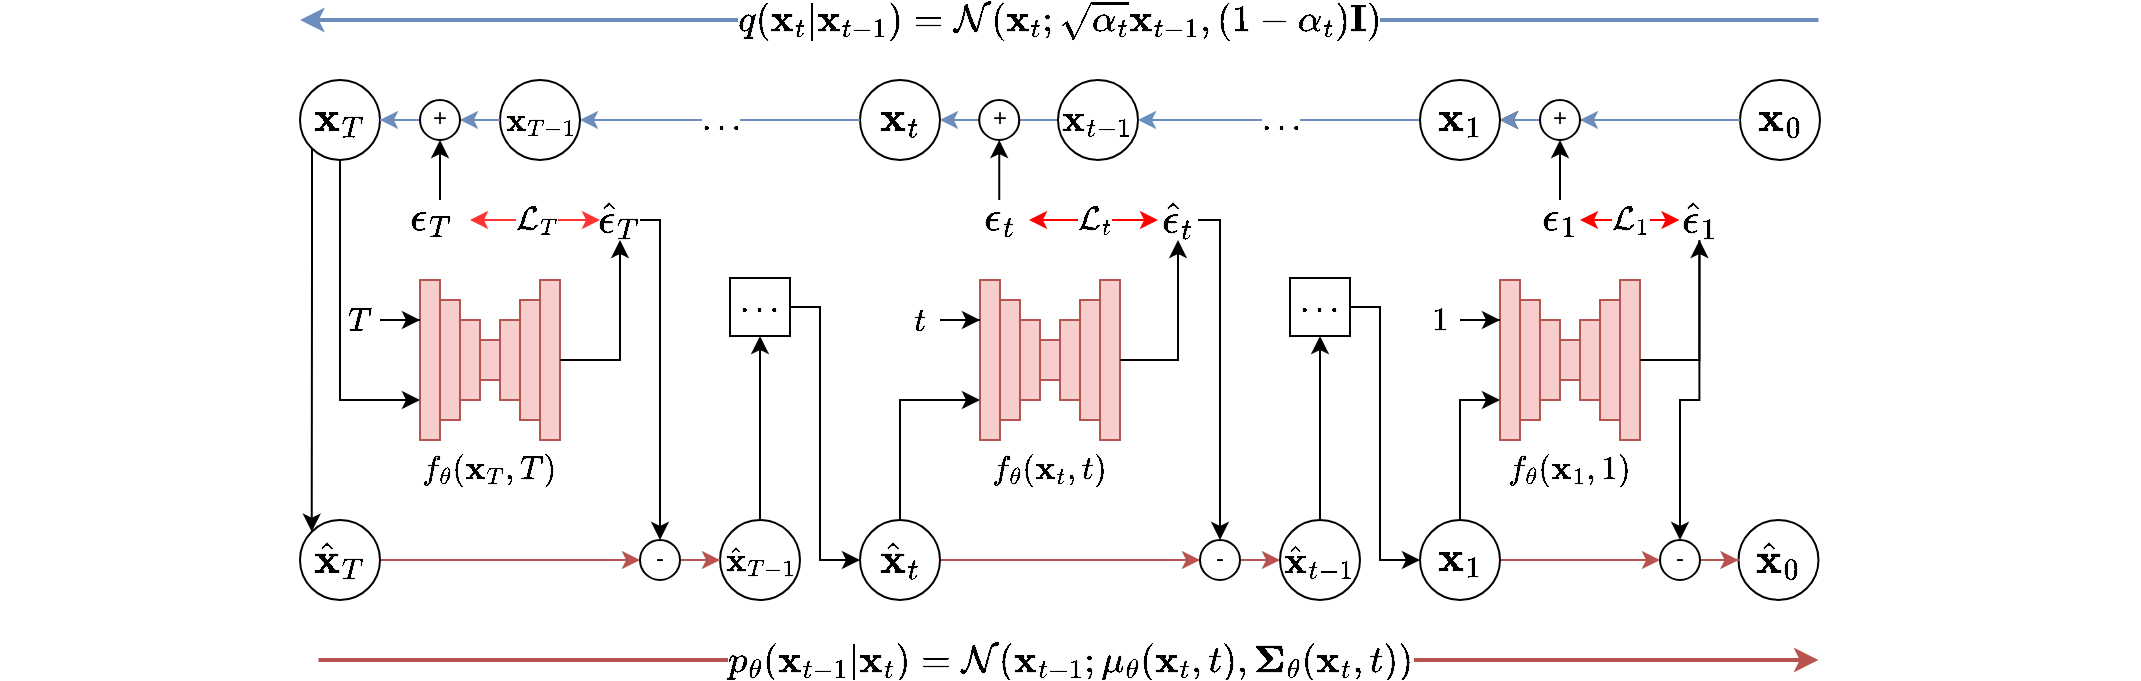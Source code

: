 <mxfile version="24.7.17">
  <diagram name="Page-1" id="1WE568LWMVHtuKM3JDja">
    <mxGraphModel dx="-642" dy="705" grid="1" gridSize="10" guides="1" tooltips="1" connect="1" arrows="1" fold="1" page="1" pageScale="1" pageWidth="827" pageHeight="1169" background="none" math="1" shadow="0">
      <root>
        <mxCell id="0" />
        <mxCell id="1" parent="0" />
        <mxCell id="pY1jZxHgJ3CI3KXNFTr0-70" value="" style="group" parent="1" vertex="1" connectable="0">
          <mxGeometry x="2020" y="180" width="70" height="80" as="geometry" />
        </mxCell>
        <mxCell id="pY1jZxHgJ3CI3KXNFTr0-71" value="" style="rounded=0;whiteSpace=wrap;html=1;fillColor=#f8cecc;strokeColor=#b85450;" parent="pY1jZxHgJ3CI3KXNFTr0-70" vertex="1">
          <mxGeometry width="10" height="80" as="geometry" />
        </mxCell>
        <mxCell id="pY1jZxHgJ3CI3KXNFTr0-72" value="" style="rounded=0;whiteSpace=wrap;html=1;fillColor=#f8cecc;strokeColor=#b85450;" parent="pY1jZxHgJ3CI3KXNFTr0-70" vertex="1">
          <mxGeometry x="10" y="10" width="10" height="60" as="geometry" />
        </mxCell>
        <mxCell id="pY1jZxHgJ3CI3KXNFTr0-73" value="" style="rounded=0;whiteSpace=wrap;html=1;fillColor=#f8cecc;strokeColor=#b85450;" parent="pY1jZxHgJ3CI3KXNFTr0-70" vertex="1">
          <mxGeometry x="20" y="20" width="10" height="40" as="geometry" />
        </mxCell>
        <mxCell id="pY1jZxHgJ3CI3KXNFTr0-74" value="" style="rounded=0;whiteSpace=wrap;html=1;fillColor=#f8cecc;strokeColor=#b85450;" parent="pY1jZxHgJ3CI3KXNFTr0-70" vertex="1">
          <mxGeometry x="30" y="30" width="10" height="20" as="geometry" />
        </mxCell>
        <mxCell id="pY1jZxHgJ3CI3KXNFTr0-75" value="" style="rounded=0;whiteSpace=wrap;html=1;fillColor=#f8cecc;strokeColor=#b85450;" parent="pY1jZxHgJ3CI3KXNFTr0-70" vertex="1">
          <mxGeometry x="40" y="20" width="10" height="40" as="geometry" />
        </mxCell>
        <mxCell id="pY1jZxHgJ3CI3KXNFTr0-76" value="" style="rounded=0;whiteSpace=wrap;html=1;fillColor=#f8cecc;strokeColor=#b85450;" parent="pY1jZxHgJ3CI3KXNFTr0-70" vertex="1">
          <mxGeometry x="50" y="10" width="10" height="60" as="geometry" />
        </mxCell>
        <mxCell id="pY1jZxHgJ3CI3KXNFTr0-77" value="" style="rounded=0;whiteSpace=wrap;html=1;fillColor=#f8cecc;strokeColor=#b85450;" parent="pY1jZxHgJ3CI3KXNFTr0-70" vertex="1">
          <mxGeometry x="60" width="10" height="80" as="geometry" />
        </mxCell>
        <mxCell id="pY1jZxHgJ3CI3KXNFTr0-83" value="" style="group" parent="1" vertex="1" connectable="0">
          <mxGeometry x="2280" y="180" width="70" height="80" as="geometry" />
        </mxCell>
        <mxCell id="pY1jZxHgJ3CI3KXNFTr0-84" value="" style="rounded=0;whiteSpace=wrap;html=1;fillColor=#f8cecc;strokeColor=#b85450;" parent="pY1jZxHgJ3CI3KXNFTr0-83" vertex="1">
          <mxGeometry width="10" height="80" as="geometry" />
        </mxCell>
        <mxCell id="pY1jZxHgJ3CI3KXNFTr0-85" value="" style="rounded=0;whiteSpace=wrap;html=1;fillColor=#f8cecc;strokeColor=#b85450;" parent="pY1jZxHgJ3CI3KXNFTr0-83" vertex="1">
          <mxGeometry x="10" y="10" width="10" height="60" as="geometry" />
        </mxCell>
        <mxCell id="pY1jZxHgJ3CI3KXNFTr0-86" value="" style="rounded=0;whiteSpace=wrap;html=1;fillColor=#f8cecc;strokeColor=#b85450;" parent="pY1jZxHgJ3CI3KXNFTr0-83" vertex="1">
          <mxGeometry x="20" y="20" width="10" height="40" as="geometry" />
        </mxCell>
        <mxCell id="pY1jZxHgJ3CI3KXNFTr0-87" value="" style="rounded=0;whiteSpace=wrap;html=1;fillColor=#f8cecc;strokeColor=#b85450;" parent="pY1jZxHgJ3CI3KXNFTr0-83" vertex="1">
          <mxGeometry x="30" y="30" width="10" height="20" as="geometry" />
        </mxCell>
        <mxCell id="pY1jZxHgJ3CI3KXNFTr0-88" value="" style="rounded=0;whiteSpace=wrap;html=1;fillColor=#f8cecc;strokeColor=#b85450;" parent="pY1jZxHgJ3CI3KXNFTr0-83" vertex="1">
          <mxGeometry x="40" y="20" width="10" height="40" as="geometry" />
        </mxCell>
        <mxCell id="pY1jZxHgJ3CI3KXNFTr0-89" value="" style="rounded=0;whiteSpace=wrap;html=1;fillColor=#f8cecc;strokeColor=#b85450;" parent="pY1jZxHgJ3CI3KXNFTr0-83" vertex="1">
          <mxGeometry x="50" y="10" width="10" height="60" as="geometry" />
        </mxCell>
        <mxCell id="pY1jZxHgJ3CI3KXNFTr0-90" value="" style="rounded=0;whiteSpace=wrap;html=1;fillColor=#f8cecc;strokeColor=#b85450;" parent="pY1jZxHgJ3CI3KXNFTr0-83" vertex="1">
          <mxGeometry x="60" width="10" height="80" as="geometry" />
        </mxCell>
        <mxCell id="pY1jZxHgJ3CI3KXNFTr0-92" value="&#xa;" style="group" parent="1" vertex="1" connectable="0">
          <mxGeometry x="1740" y="180" width="70" height="80" as="geometry" />
        </mxCell>
        <mxCell id="pY1jZxHgJ3CI3KXNFTr0-93" value="" style="rounded=0;whiteSpace=wrap;html=1;fillColor=#f8cecc;strokeColor=#b85450;" parent="pY1jZxHgJ3CI3KXNFTr0-92" vertex="1">
          <mxGeometry width="10" height="80" as="geometry" />
        </mxCell>
        <mxCell id="pY1jZxHgJ3CI3KXNFTr0-94" value="" style="rounded=0;whiteSpace=wrap;html=1;fillColor=#f8cecc;strokeColor=#b85450;" parent="pY1jZxHgJ3CI3KXNFTr0-92" vertex="1">
          <mxGeometry x="10" y="10" width="10" height="60" as="geometry" />
        </mxCell>
        <mxCell id="pY1jZxHgJ3CI3KXNFTr0-95" value="" style="rounded=0;whiteSpace=wrap;html=1;fillColor=#f8cecc;strokeColor=#b85450;" parent="pY1jZxHgJ3CI3KXNFTr0-92" vertex="1">
          <mxGeometry x="20" y="20" width="10" height="40" as="geometry" />
        </mxCell>
        <mxCell id="pY1jZxHgJ3CI3KXNFTr0-96" value="" style="rounded=0;whiteSpace=wrap;html=1;fillColor=#f8cecc;strokeColor=#b85450;" parent="pY1jZxHgJ3CI3KXNFTr0-92" vertex="1">
          <mxGeometry x="30" y="30" width="10" height="20" as="geometry" />
        </mxCell>
        <mxCell id="pY1jZxHgJ3CI3KXNFTr0-97" value="" style="rounded=0;whiteSpace=wrap;html=1;fillColor=#f8cecc;strokeColor=#b85450;" parent="pY1jZxHgJ3CI3KXNFTr0-92" vertex="1">
          <mxGeometry x="40" y="20" width="10" height="40" as="geometry" />
        </mxCell>
        <mxCell id="pY1jZxHgJ3CI3KXNFTr0-98" value="" style="rounded=0;whiteSpace=wrap;html=1;fillColor=#f8cecc;strokeColor=#b85450;" parent="pY1jZxHgJ3CI3KXNFTr0-92" vertex="1">
          <mxGeometry x="50" y="10" width="10" height="60" as="geometry" />
        </mxCell>
        <mxCell id="pY1jZxHgJ3CI3KXNFTr0-99" value="" style="rounded=0;whiteSpace=wrap;html=1;fillColor=#f8cecc;strokeColor=#b85450;" parent="pY1jZxHgJ3CI3KXNFTr0-92" vertex="1">
          <mxGeometry x="60" width="10" height="80" as="geometry" />
        </mxCell>
        <mxCell id="pY1jZxHgJ3CI3KXNFTr0-108" value="&lt;span style=&quot;font-size: 14px;&quot;&gt;$$\mathcal{L}_{T}$$&lt;/span&gt;" style="edgeStyle=orthogonalEdgeStyle;rounded=0;orthogonalLoop=1;jettySize=auto;html=1;startArrow=classic;startFill=1;strokeColor=#FF3333;entryX=1;entryY=0.5;entryDx=0;entryDy=0;" parent="1" source="pY1jZxHgJ3CI3KXNFTr0-109" target="tjQHPkJ3rP1CHwiMBpwy-89" edge="1">
          <mxGeometry relative="1" as="geometry">
            <mxPoint x="1820" y="150" as="targetPoint" />
            <Array as="points" />
          </mxGeometry>
        </mxCell>
        <mxCell id="tjQHPkJ3rP1CHwiMBpwy-108" style="edgeStyle=orthogonalEdgeStyle;rounded=0;orthogonalLoop=1;jettySize=auto;html=1;entryX=0.5;entryY=0;entryDx=0;entryDy=0;" parent="1" source="pY1jZxHgJ3CI3KXNFTr0-109" target="tjQHPkJ3rP1CHwiMBpwy-109" edge="1">
          <mxGeometry relative="1" as="geometry">
            <mxPoint x="1920" y="320" as="targetPoint" />
            <Array as="points">
              <mxPoint x="1860" y="150" />
              <mxPoint x="1860" y="310" />
            </Array>
          </mxGeometry>
        </mxCell>
        <mxCell id="pY1jZxHgJ3CI3KXNFTr0-109" value="$$\hat{\epsilon}_{T}$$" style="text;html=1;align=center;verticalAlign=middle;whiteSpace=wrap;rounded=0;fontSize=18;" parent="1" vertex="1">
          <mxGeometry x="1830" y="140" width="20" height="20" as="geometry" />
        </mxCell>
        <mxCell id="pY1jZxHgJ3CI3KXNFTr0-112" value="&lt;span style=&quot;font-size: 14px;&quot;&gt;$$\mathcal{L}_t$$&lt;/span&gt;" style="edgeStyle=orthogonalEdgeStyle;rounded=0;orthogonalLoop=1;jettySize=auto;html=1;strokeColor=#FF0000;startArrow=classic;startFill=1;entryX=1;entryY=0.5;entryDx=0;entryDy=0;" parent="1" source="pY1jZxHgJ3CI3KXNFTr0-113" target="tjQHPkJ3rP1CHwiMBpwy-99" edge="1">
          <mxGeometry relative="1" as="geometry">
            <mxPoint x="2049.75" y="150" as="targetPoint" />
            <Array as="points" />
          </mxGeometry>
        </mxCell>
        <mxCell id="tjQHPkJ3rP1CHwiMBpwy-121" style="edgeStyle=orthogonalEdgeStyle;rounded=0;orthogonalLoop=1;jettySize=auto;html=1;entryX=0.5;entryY=0;entryDx=0;entryDy=0;" parent="1" source="pY1jZxHgJ3CI3KXNFTr0-113" target="tjQHPkJ3rP1CHwiMBpwy-119" edge="1">
          <mxGeometry relative="1" as="geometry">
            <Array as="points">
              <mxPoint x="2140" y="150" />
            </Array>
          </mxGeometry>
        </mxCell>
        <mxCell id="pY1jZxHgJ3CI3KXNFTr0-113" value="$$\hat{\epsilon}_{t}$$" style="text;html=1;align=center;verticalAlign=middle;whiteSpace=wrap;rounded=0;fontSize=18;" parent="1" vertex="1">
          <mxGeometry x="2109" y="140" width="20" height="20" as="geometry" />
        </mxCell>
        <mxCell id="tjQHPkJ3rP1CHwiMBpwy-126" value="&lt;span style=&quot;font-size: 14px;&quot;&gt;$$\mathcal{L}_{1}$$&lt;/span&gt;" style="edgeStyle=orthogonalEdgeStyle;rounded=0;orthogonalLoop=1;jettySize=auto;html=1;entryX=1;entryY=0.5;entryDx=0;entryDy=0;strokeColor=#FF0000;startArrow=classic;startFill=1;" parent="1" source="pY1jZxHgJ3CI3KXNFTr0-115" target="tjQHPkJ3rP1CHwiMBpwy-87" edge="1">
          <mxGeometry relative="1" as="geometry">
            <mxPoint x="2300" y="150" as="targetPoint" />
          </mxGeometry>
        </mxCell>
        <mxCell id="gGAgZqjvhxtVbVruu96U-13" style="edgeStyle=orthogonalEdgeStyle;rounded=0;orthogonalLoop=1;jettySize=auto;html=1;entryX=0.5;entryY=0;entryDx=0;entryDy=0;" parent="1" source="pY1jZxHgJ3CI3KXNFTr0-115" target="gGAgZqjvhxtVbVruu96U-14" edge="1">
          <mxGeometry relative="1" as="geometry">
            <mxPoint x="2379.74" y="320" as="targetPoint" />
            <Array as="points">
              <mxPoint x="2380" y="240" />
              <mxPoint x="2370" y="240" />
            </Array>
          </mxGeometry>
        </mxCell>
        <mxCell id="pY1jZxHgJ3CI3KXNFTr0-115" value="$$\hat{\epsilon}_{1}$$" style="text;html=1;align=center;verticalAlign=middle;whiteSpace=wrap;rounded=0;fontSize=18;" parent="1" vertex="1">
          <mxGeometry x="2369.74" y="140" width="20" height="20" as="geometry" />
        </mxCell>
        <mxCell id="pY1jZxHgJ3CI3KXNFTr0-118" value="&lt;font style=&quot;font-size: 16px;&quot;&gt;$$q(\mathbf{x}_t \vert \mathbf{x}_{t-1}) = \mathcal{N}(\mathbf{x}_t; \sqrt{\alpha_t} \mathbf{x}_{t-1}, (1 - \alpha_t) \mathbf{I})$$&lt;/font&gt;" style="endArrow=none;html=1;rounded=0;strokeWidth=2;spacingTop=2;spacingLeft=2;spacingBottom=2;spacingRight=2;labelBackgroundColor=default;labelBorderColor=none;startArrow=classic;startFill=1;endFill=0;fillColor=#dae8fc;strokeColor=#6c8ebf;" parent="1" edge="1">
          <mxGeometry x="-0.001" width="50" height="50" relative="1" as="geometry">
            <mxPoint x="1680" y="50" as="sourcePoint" />
            <mxPoint x="2439.24" y="50" as="targetPoint" />
            <mxPoint as="offset" />
          </mxGeometry>
        </mxCell>
        <mxCell id="pY1jZxHgJ3CI3KXNFTr0-119" value="&lt;font style=&quot;font-size: 16px;&quot;&gt;$$p_\theta(\mathbf{x}_{t-1} \vert \mathbf{x}_t) = \mathcal{N}(\mathbf{x}_{t-1}; \mu_\theta(\mathbf{x}_t, t), \boldsymbol{\Sigma}_\theta(\mathbf{x}_t, t))$$&lt;/font&gt;" style="endArrow=classic;html=1;rounded=0;strokeWidth=2;spacingTop=0;spacingLeft=2;spacingBottom=0;spacingRight=2;startArrow=none;startFill=0;endFill=1;labelBackgroundColor=default;labelBorderColor=none;fillColor=#f8cecc;strokeColor=#b85450;" parent="1" edge="1">
          <mxGeometry x="0.002" width="50" height="50" relative="1" as="geometry">
            <mxPoint x="1689.24" y="370" as="sourcePoint" />
            <mxPoint x="2439.24" y="370" as="targetPoint" />
            <mxPoint as="offset" />
          </mxGeometry>
        </mxCell>
        <mxCell id="pY1jZxHgJ3CI3KXNFTr0-150" value="$$\hat{\mathbf{x}}_{0}$$" style="ellipse;whiteSpace=wrap;html=1;aspect=fixed;fontSize=18;fillColor=default;" parent="1" vertex="1">
          <mxGeometry x="2399.24" y="300" width="40" height="40" as="geometry" />
        </mxCell>
        <mxCell id="pY1jZxHgJ3CI3KXNFTr0-276" value="$$f_{\theta}(\mathbf{x}_T, T)$$" style="text;html=1;align=center;verticalAlign=middle;whiteSpace=wrap;rounded=0;fontSize=14;" parent="1" vertex="1">
          <mxGeometry x="1740" y="260" width="70" height="30" as="geometry" />
        </mxCell>
        <mxCell id="pY1jZxHgJ3CI3KXNFTr0-277" value="$$f_{\theta}(\mathbf{x}_{t}, t)$$" style="text;html=1;align=center;verticalAlign=middle;whiteSpace=wrap;rounded=0;fontSize=14;" parent="1" vertex="1">
          <mxGeometry x="2020" y="260" width="70" height="30" as="geometry" />
        </mxCell>
        <mxCell id="pY1jZxHgJ3CI3KXNFTr0-278" value="$$f_{\theta} (\mathbf{x}_{1}, 1)$$" style="text;html=1;align=center;verticalAlign=middle;whiteSpace=wrap;rounded=0;fontSize=14;" parent="1" vertex="1">
          <mxGeometry x="2285" y="260" width="60" height="30" as="geometry" />
        </mxCell>
        <mxCell id="pY1jZxHgJ3CI3KXNFTr0-280" style="edgeStyle=orthogonalEdgeStyle;rounded=0;orthogonalLoop=1;jettySize=auto;html=1;entryX=0;entryY=0.25;entryDx=0;entryDy=0;" parent="1" source="pY1jZxHgJ3CI3KXNFTr0-279" target="pY1jZxHgJ3CI3KXNFTr0-93" edge="1">
          <mxGeometry relative="1" as="geometry" />
        </mxCell>
        <mxCell id="pY1jZxHgJ3CI3KXNFTr0-279" value="$$T$$" style="text;html=1;align=center;verticalAlign=middle;whiteSpace=wrap;rounded=0;fontSize=14;" parent="1" vertex="1">
          <mxGeometry x="1700" y="185" width="20" height="30" as="geometry" />
        </mxCell>
        <mxCell id="pY1jZxHgJ3CI3KXNFTr0-299" style="edgeStyle=orthogonalEdgeStyle;rounded=0;orthogonalLoop=1;jettySize=auto;html=1;entryX=0;entryY=0.25;entryDx=0;entryDy=0;" parent="1" source="pY1jZxHgJ3CI3KXNFTr0-281" target="pY1jZxHgJ3CI3KXNFTr0-71" edge="1">
          <mxGeometry relative="1" as="geometry" />
        </mxCell>
        <mxCell id="pY1jZxHgJ3CI3KXNFTr0-281" value="$$t$$" style="text;html=1;align=center;verticalAlign=middle;whiteSpace=wrap;rounded=0;fontSize=14;" parent="1" vertex="1">
          <mxGeometry x="1980" y="185" width="20" height="30" as="geometry" />
        </mxCell>
        <mxCell id="pY1jZxHgJ3CI3KXNFTr0-310" style="edgeStyle=orthogonalEdgeStyle;rounded=0;orthogonalLoop=1;jettySize=auto;html=1;entryX=0;entryY=0.25;entryDx=0;entryDy=0;" parent="1" source="pY1jZxHgJ3CI3KXNFTr0-284" target="pY1jZxHgJ3CI3KXNFTr0-84" edge="1">
          <mxGeometry relative="1" as="geometry" />
        </mxCell>
        <mxCell id="pY1jZxHgJ3CI3KXNFTr0-284" value="$$1$$" style="text;html=1;align=center;verticalAlign=middle;whiteSpace=wrap;rounded=0;fontSize=14;" parent="1" vertex="1">
          <mxGeometry x="2240" y="185" width="20" height="30" as="geometry" />
        </mxCell>
        <mxCell id="pY1jZxHgJ3CI3KXNFTr0-289" style="edgeStyle=orthogonalEdgeStyle;rounded=0;orthogonalLoop=1;jettySize=auto;html=1;entryX=0.5;entryY=1;entryDx=0;entryDy=0;" parent="1" source="pY1jZxHgJ3CI3KXNFTr0-77" target="pY1jZxHgJ3CI3KXNFTr0-113" edge="1">
          <mxGeometry relative="1" as="geometry" />
        </mxCell>
        <mxCell id="tjQHPkJ3rP1CHwiMBpwy-102" style="edgeStyle=orthogonalEdgeStyle;rounded=0;orthogonalLoop=1;jettySize=auto;html=1;entryX=0;entryY=0.75;entryDx=0;entryDy=0;" parent="1" source="tjQHPkJ3rP1CHwiMBpwy-76" target="pY1jZxHgJ3CI3KXNFTr0-93" edge="1">
          <mxGeometry relative="1" as="geometry">
            <Array as="points">
              <mxPoint x="1700" y="240" />
            </Array>
          </mxGeometry>
        </mxCell>
        <mxCell id="tjQHPkJ3rP1CHwiMBpwy-76" value="$$\mathbf{x}_{T}$$" style="ellipse;whiteSpace=wrap;html=1;aspect=fixed;fontSize=18;fillColor=default;" parent="1" vertex="1">
          <mxGeometry x="1680" y="80" width="40" height="40" as="geometry" />
        </mxCell>
        <mxCell id="tjQHPkJ3rP1CHwiMBpwy-83" value="" style="edgeStyle=orthogonalEdgeStyle;rounded=0;orthogonalLoop=1;jettySize=auto;html=1;entryX=1;entryY=0.5;entryDx=0;entryDy=0;fillColor=#dae8fc;strokeColor=#6c8ebf;" parent="1" source="tjQHPkJ3rP1CHwiMBpwy-92" target="tjQHPkJ3rP1CHwiMBpwy-76" edge="1">
          <mxGeometry relative="1" as="geometry" />
        </mxCell>
        <mxCell id="tjQHPkJ3rP1CHwiMBpwy-112" style="edgeStyle=orthogonalEdgeStyle;rounded=0;orthogonalLoop=1;jettySize=auto;html=1;entryX=0;entryY=0.75;entryDx=0;entryDy=0;exitX=0.5;exitY=0;exitDx=0;exitDy=0;" parent="1" source="gGAgZqjvhxtVbVruu96U-7" target="pY1jZxHgJ3CI3KXNFTr0-71" edge="1">
          <mxGeometry relative="1" as="geometry">
            <Array as="points">
              <mxPoint x="1980" y="240" />
            </Array>
          </mxGeometry>
        </mxCell>
        <mxCell id="tjQHPkJ3rP1CHwiMBpwy-118" style="edgeStyle=orthogonalEdgeStyle;rounded=0;orthogonalLoop=1;jettySize=auto;html=1;entryX=0;entryY=0.5;entryDx=0;entryDy=0;fillColor=#f8cecc;strokeColor=#b85450;" parent="1" source="tjQHPkJ3rP1CHwiMBpwy-119" target="tjQHPkJ3rP1CHwiMBpwy-117" edge="1">
          <mxGeometry relative="1" as="geometry">
            <Array as="points">
              <mxPoint x="2000" y="320" />
            </Array>
          </mxGeometry>
        </mxCell>
        <mxCell id="tjQHPkJ3rP1CHwiMBpwy-77" value="$$\mathbf{x}_{t}$$" style="ellipse;whiteSpace=wrap;html=1;aspect=fixed;fontSize=18;fillColor=default;" parent="1" vertex="1">
          <mxGeometry x="1960" y="80" width="40" height="40" as="geometry" />
        </mxCell>
        <mxCell id="tjQHPkJ3rP1CHwiMBpwy-82" style="edgeStyle=orthogonalEdgeStyle;rounded=0;orthogonalLoop=1;jettySize=auto;html=1;entryX=1;entryY=0.5;entryDx=0;entryDy=0;fillColor=#dae8fc;strokeColor=#6c8ebf;" parent="1" source="tjQHPkJ3rP1CHwiMBpwy-78" target="tjQHPkJ3rP1CHwiMBpwy-77" edge="1">
          <mxGeometry relative="1" as="geometry" />
        </mxCell>
        <mxCell id="tjQHPkJ3rP1CHwiMBpwy-78" value="$$\mathbf{x}_{t-1}$$" style="ellipse;whiteSpace=wrap;html=1;aspect=fixed;fontSize=16;fillColor=default;" parent="1" vertex="1">
          <mxGeometry x="2059" y="80" width="40" height="40" as="geometry" />
        </mxCell>
        <mxCell id="tjQHPkJ3rP1CHwiMBpwy-81" value="&lt;span style=&quot;text-wrap: wrap; background-color: rgb(251, 251, 251);&quot;&gt;&lt;font style=&quot;font-size: 14px;&quot;&gt;$$...$$&lt;/font&gt;&lt;/span&gt;" style="edgeStyle=orthogonalEdgeStyle;rounded=0;orthogonalLoop=1;jettySize=auto;html=1;entryX=1;entryY=0.5;entryDx=0;entryDy=0;fillColor=#dae8fc;strokeColor=#6c8ebf;" parent="1" source="tjQHPkJ3rP1CHwiMBpwy-84" target="tjQHPkJ3rP1CHwiMBpwy-78" edge="1">
          <mxGeometry relative="1" as="geometry" />
        </mxCell>
        <mxCell id="tjQHPkJ3rP1CHwiMBpwy-124" value="" style="edgeStyle=orthogonalEdgeStyle;rounded=0;orthogonalLoop=1;jettySize=auto;html=1;" parent="1" source="tjQHPkJ3rP1CHwiMBpwy-79" target="tjQHPkJ3rP1CHwiMBpwy-84" edge="1">
          <mxGeometry relative="1" as="geometry" />
        </mxCell>
        <mxCell id="tjQHPkJ3rP1CHwiMBpwy-79" value="$$\mathbf{x}_{0}$$" style="ellipse;whiteSpace=wrap;html=1;aspect=fixed;fontSize=18;fillColor=default;" parent="1" vertex="1">
          <mxGeometry x="2400" y="80" width="40" height="40" as="geometry" />
        </mxCell>
        <mxCell id="tjQHPkJ3rP1CHwiMBpwy-85" value="" style="edgeStyle=orthogonalEdgeStyle;rounded=0;orthogonalLoop=1;jettySize=auto;html=1;entryX=1;entryY=0.5;entryDx=0;entryDy=0;fillColor=#dae8fc;strokeColor=#6c8ebf;" parent="1" source="tjQHPkJ3rP1CHwiMBpwy-86" target="tjQHPkJ3rP1CHwiMBpwy-84" edge="1">
          <mxGeometry relative="1" as="geometry">
            <mxPoint x="2340" y="100" as="sourcePoint" />
            <mxPoint x="2139" y="100" as="targetPoint" />
          </mxGeometry>
        </mxCell>
        <mxCell id="tjQHPkJ3rP1CHwiMBpwy-128" style="edgeStyle=orthogonalEdgeStyle;rounded=0;orthogonalLoop=1;jettySize=auto;html=1;entryX=0;entryY=0.5;entryDx=0;entryDy=0;fillColor=#f8cecc;strokeColor=#b85450;" parent="1" source="gGAgZqjvhxtVbVruu96U-11" target="gGAgZqjvhxtVbVruu96U-14" edge="1">
          <mxGeometry relative="1" as="geometry">
            <Array as="points" />
          </mxGeometry>
        </mxCell>
        <mxCell id="tjQHPkJ3rP1CHwiMBpwy-129" style="edgeStyle=orthogonalEdgeStyle;rounded=0;orthogonalLoop=1;jettySize=auto;html=1;entryX=0;entryY=0.75;entryDx=0;entryDy=0;exitX=0.5;exitY=0;exitDx=0;exitDy=0;" parent="1" source="gGAgZqjvhxtVbVruu96U-11" target="pY1jZxHgJ3CI3KXNFTr0-84" edge="1">
          <mxGeometry relative="1" as="geometry">
            <Array as="points">
              <mxPoint x="2260" y="240" />
            </Array>
          </mxGeometry>
        </mxCell>
        <mxCell id="tjQHPkJ3rP1CHwiMBpwy-84" value="$$\mathbf{x}_{1}$$" style="ellipse;whiteSpace=wrap;html=1;aspect=fixed;fontSize=18;fillColor=default;" parent="1" vertex="1">
          <mxGeometry x="2240" y="80" width="40" height="40" as="geometry" />
        </mxCell>
        <mxCell id="tjQHPkJ3rP1CHwiMBpwy-88" style="edgeStyle=orthogonalEdgeStyle;rounded=0;orthogonalLoop=1;jettySize=auto;html=1;entryX=0.5;entryY=1;entryDx=0;entryDy=0;" parent="1" source="tjQHPkJ3rP1CHwiMBpwy-87" target="tjQHPkJ3rP1CHwiMBpwy-86" edge="1">
          <mxGeometry relative="1" as="geometry" />
        </mxCell>
        <mxCell id="tjQHPkJ3rP1CHwiMBpwy-87" value="$$\epsilon_{1}$$" style="text;html=1;align=center;verticalAlign=middle;whiteSpace=wrap;rounded=0;fontSize=18;rotation=0;spacingTop=0;spacingRight=0;" parent="1" vertex="1">
          <mxGeometry x="2300" y="140" width="20" height="20" as="geometry" />
        </mxCell>
        <mxCell id="tjQHPkJ3rP1CHwiMBpwy-96" style="edgeStyle=orthogonalEdgeStyle;rounded=0;orthogonalLoop=1;jettySize=auto;html=1;entryX=0.5;entryY=1;entryDx=0;entryDy=0;" parent="1" source="tjQHPkJ3rP1CHwiMBpwy-89" target="tjQHPkJ3rP1CHwiMBpwy-92" edge="1">
          <mxGeometry relative="1" as="geometry" />
        </mxCell>
        <mxCell id="tjQHPkJ3rP1CHwiMBpwy-89" value="$$\epsilon_{T}$$" style="text;html=1;align=center;verticalAlign=middle;whiteSpace=wrap;rounded=0;fontSize=18;rotation=0;spacingTop=0;spacingRight=8;" parent="1" vertex="1">
          <mxGeometry x="1735" y="140" width="30" height="20" as="geometry" />
        </mxCell>
        <mxCell id="tjQHPkJ3rP1CHwiMBpwy-91" value="&lt;span style=&quot;text-wrap: wrap; background-color: rgb(251, 251, 251);&quot;&gt;&lt;font style=&quot;font-size: 14px;&quot;&gt;$$...$$&lt;/font&gt;&lt;/span&gt;" style="edgeStyle=orthogonalEdgeStyle;rounded=0;orthogonalLoop=1;jettySize=auto;html=1;entryX=1;entryY=0.5;entryDx=0;entryDy=0;fillColor=#dae8fc;strokeColor=#6c8ebf;" parent="1" source="tjQHPkJ3rP1CHwiMBpwy-77" target="tjQHPkJ3rP1CHwiMBpwy-90" edge="1">
          <mxGeometry relative="1" as="geometry">
            <mxPoint x="1920" y="100" as="sourcePoint" />
            <mxPoint x="1720" y="100" as="targetPoint" />
          </mxGeometry>
        </mxCell>
        <mxCell id="tjQHPkJ3rP1CHwiMBpwy-90" value="$$\mathbf{x}_{T-1}$$" style="ellipse;whiteSpace=wrap;html=1;aspect=fixed;fontSize=14;fillColor=default;" parent="1" vertex="1">
          <mxGeometry x="1780" y="80" width="40" height="40" as="geometry" />
        </mxCell>
        <mxCell id="tjQHPkJ3rP1CHwiMBpwy-93" value="" style="edgeStyle=orthogonalEdgeStyle;rounded=0;orthogonalLoop=1;jettySize=auto;html=1;entryX=1;entryY=0.5;entryDx=0;entryDy=0;fillColor=#dae8fc;strokeColor=#6c8ebf;" parent="1" source="tjQHPkJ3rP1CHwiMBpwy-90" target="tjQHPkJ3rP1CHwiMBpwy-92" edge="1">
          <mxGeometry relative="1" as="geometry">
            <mxPoint x="1780" y="100" as="sourcePoint" />
            <mxPoint x="1720" y="100" as="targetPoint" />
          </mxGeometry>
        </mxCell>
        <mxCell id="tjQHPkJ3rP1CHwiMBpwy-92" value="+" style="ellipse;whiteSpace=wrap;html=1;spacingTop=-2;" parent="1" vertex="1">
          <mxGeometry x="1740" y="90" width="20" height="20" as="geometry" />
        </mxCell>
        <mxCell id="tjQHPkJ3rP1CHwiMBpwy-97" value="+" style="ellipse;whiteSpace=wrap;html=1;spacingTop=-2;" parent="1" vertex="1">
          <mxGeometry x="2019.62" y="90" width="20" height="20" as="geometry" />
        </mxCell>
        <mxCell id="tjQHPkJ3rP1CHwiMBpwy-98" style="edgeStyle=orthogonalEdgeStyle;rounded=0;orthogonalLoop=1;jettySize=auto;html=1;entryX=0.5;entryY=1;entryDx=0;entryDy=0;" parent="1" target="tjQHPkJ3rP1CHwiMBpwy-97" edge="1">
          <mxGeometry relative="1" as="geometry">
            <mxPoint x="2029.62" y="140" as="sourcePoint" />
          </mxGeometry>
        </mxCell>
        <mxCell id="tjQHPkJ3rP1CHwiMBpwy-99" value="$$\epsilon_{t}$$" style="text;html=1;align=center;verticalAlign=middle;whiteSpace=wrap;rounded=0;fontSize=18;rotation=0;spacingTop=0;spacingRight=0;" parent="1" vertex="1">
          <mxGeometry x="2014.75" y="140" width="29.75" height="20" as="geometry" />
        </mxCell>
        <mxCell id="tjQHPkJ3rP1CHwiMBpwy-101" style="edgeStyle=orthogonalEdgeStyle;rounded=0;orthogonalLoop=1;jettySize=auto;html=1;entryX=0.5;entryY=1;entryDx=0;entryDy=0;" parent="1" source="pY1jZxHgJ3CI3KXNFTr0-99" target="pY1jZxHgJ3CI3KXNFTr0-109" edge="1">
          <mxGeometry relative="1" as="geometry" />
        </mxCell>
        <mxCell id="gGAgZqjvhxtVbVruu96U-3" style="edgeStyle=orthogonalEdgeStyle;rounded=0;orthogonalLoop=1;jettySize=auto;html=1;entryX=0.5;entryY=1;entryDx=0;entryDy=0;" parent="1" source="tjQHPkJ3rP1CHwiMBpwy-106" target="gGAgZqjvhxtVbVruu96U-2" edge="1">
          <mxGeometry relative="1" as="geometry" />
        </mxCell>
        <mxCell id="tjQHPkJ3rP1CHwiMBpwy-106" value="$$\hat{\mathbf{x}}_{T-1}$$" style="ellipse;whiteSpace=wrap;html=1;aspect=fixed;fontSize=14;fillColor=default;" parent="1" vertex="1">
          <mxGeometry x="1890" y="300" width="40" height="40" as="geometry" />
        </mxCell>
        <mxCell id="tjQHPkJ3rP1CHwiMBpwy-110" value="" style="edgeStyle=orthogonalEdgeStyle;rounded=0;orthogonalLoop=1;jettySize=auto;html=1;entryX=0;entryY=0.5;entryDx=0;entryDy=0;fillColor=#f8cecc;strokeColor=#b85450;" parent="1" source="gGAgZqjvhxtVbVruu96U-4" target="tjQHPkJ3rP1CHwiMBpwy-109" edge="1">
          <mxGeometry relative="1" as="geometry">
            <mxPoint x="1700" y="120" as="sourcePoint" />
            <mxPoint x="1950" y="320" as="targetPoint" />
            <Array as="points">
              <mxPoint x="1690" y="320" />
            </Array>
          </mxGeometry>
        </mxCell>
        <mxCell id="tjQHPkJ3rP1CHwiMBpwy-111" style="edgeStyle=orthogonalEdgeStyle;rounded=0;orthogonalLoop=1;jettySize=auto;html=1;entryX=0;entryY=0.5;entryDx=0;entryDy=0;fillColor=#f8cecc;strokeColor=#b85450;" parent="1" source="tjQHPkJ3rP1CHwiMBpwy-109" target="tjQHPkJ3rP1CHwiMBpwy-106" edge="1">
          <mxGeometry relative="1" as="geometry" />
        </mxCell>
        <mxCell id="tjQHPkJ3rP1CHwiMBpwy-109" value="-" style="ellipse;whiteSpace=wrap;html=1;spacingTop=-2;" parent="1" vertex="1">
          <mxGeometry x="1850" y="310" width="20" height="20" as="geometry" />
        </mxCell>
        <mxCell id="gGAgZqjvhxtVbVruu96U-10" style="edgeStyle=orthogonalEdgeStyle;rounded=0;orthogonalLoop=1;jettySize=auto;html=1;entryX=0.5;entryY=1;entryDx=0;entryDy=0;" parent="1" source="tjQHPkJ3rP1CHwiMBpwy-117" target="gGAgZqjvhxtVbVruu96U-6" edge="1">
          <mxGeometry relative="1" as="geometry" />
        </mxCell>
        <mxCell id="tjQHPkJ3rP1CHwiMBpwy-117" value="$$\hat{\mathbf{x}}_{t-1}$$" style="ellipse;whiteSpace=wrap;html=1;aspect=fixed;fontSize=16;fillColor=default;" parent="1" vertex="1">
          <mxGeometry x="2170" y="300" width="40" height="40" as="geometry" />
        </mxCell>
        <mxCell id="tjQHPkJ3rP1CHwiMBpwy-120" value="" style="edgeStyle=orthogonalEdgeStyle;rounded=0;orthogonalLoop=1;jettySize=auto;html=1;entryX=0;entryY=0.5;entryDx=0;entryDy=0;fillColor=#f8cecc;strokeColor=#b85450;" parent="1" source="gGAgZqjvhxtVbVruu96U-7" target="tjQHPkJ3rP1CHwiMBpwy-119" edge="1">
          <mxGeometry relative="1" as="geometry">
            <mxPoint x="1979.75" y="120" as="sourcePoint" />
            <mxPoint x="2169.75" y="320" as="targetPoint" />
            <Array as="points">
              <mxPoint x="1970" y="320" />
            </Array>
          </mxGeometry>
        </mxCell>
        <mxCell id="tjQHPkJ3rP1CHwiMBpwy-119" value="-" style="ellipse;whiteSpace=wrap;html=1;spacingTop=-2;" parent="1" vertex="1">
          <mxGeometry x="2130" y="310" width="20" height="20" as="geometry" />
        </mxCell>
        <mxCell id="tjQHPkJ3rP1CHwiMBpwy-125" value="" style="edgeStyle=orthogonalEdgeStyle;rounded=0;orthogonalLoop=1;jettySize=auto;html=1;entryX=1;entryY=0.5;entryDx=0;entryDy=0;fillColor=#dae8fc;strokeColor=#6c8ebf;" parent="1" source="tjQHPkJ3rP1CHwiMBpwy-79" target="tjQHPkJ3rP1CHwiMBpwy-86" edge="1">
          <mxGeometry relative="1" as="geometry">
            <mxPoint x="2340" y="100" as="sourcePoint" />
            <mxPoint x="2280" y="100" as="targetPoint" />
          </mxGeometry>
        </mxCell>
        <mxCell id="tjQHPkJ3rP1CHwiMBpwy-86" value="+" style="ellipse;whiteSpace=wrap;html=1;spacingTop=-2;" parent="1" vertex="1">
          <mxGeometry x="2300" y="90" width="20" height="20" as="geometry" />
        </mxCell>
        <mxCell id="gGAgZqjvhxtVbVruu96U-9" style="edgeStyle=orthogonalEdgeStyle;rounded=0;orthogonalLoop=1;jettySize=auto;html=1;entryX=0;entryY=0.5;entryDx=0;entryDy=0;" parent="1" source="gGAgZqjvhxtVbVruu96U-2" target="gGAgZqjvhxtVbVruu96U-7" edge="1">
          <mxGeometry relative="1" as="geometry">
            <Array as="points">
              <mxPoint x="1940" y="194" />
              <mxPoint x="1940" y="320" />
            </Array>
          </mxGeometry>
        </mxCell>
        <mxCell id="gGAgZqjvhxtVbVruu96U-2" value="&lt;span style=&quot;font-size: 14px;&quot;&gt;$$...$$&lt;/span&gt;" style="rounded=0;whiteSpace=wrap;html=1;spacingTop=-6;" parent="1" vertex="1">
          <mxGeometry x="1895" y="179" width="30" height="29" as="geometry" />
        </mxCell>
        <mxCell id="gGAgZqjvhxtVbVruu96U-5" value="" style="edgeStyle=orthogonalEdgeStyle;rounded=0;orthogonalLoop=1;jettySize=auto;html=1;entryX=0;entryY=0;entryDx=0;entryDy=0;" parent="1" source="tjQHPkJ3rP1CHwiMBpwy-76" target="gGAgZqjvhxtVbVruu96U-4" edge="1">
          <mxGeometry relative="1" as="geometry">
            <mxPoint x="1690" y="117" as="sourcePoint" />
            <mxPoint x="1850" y="320" as="targetPoint" />
            <Array as="points">
              <mxPoint x="1686" y="170" />
              <mxPoint x="1686" y="170" />
            </Array>
          </mxGeometry>
        </mxCell>
        <mxCell id="gGAgZqjvhxtVbVruu96U-4" value="$$\hat{\mathbf{x}}_{T}$$" style="ellipse;whiteSpace=wrap;html=1;aspect=fixed;fontSize=18;fillColor=default;" parent="1" vertex="1">
          <mxGeometry x="1680" y="300" width="40" height="40" as="geometry" />
        </mxCell>
        <mxCell id="gGAgZqjvhxtVbVruu96U-6" value="&lt;span style=&quot;font-size: 14px;&quot;&gt;$$...$$&lt;/span&gt;" style="rounded=0;whiteSpace=wrap;html=1;spacingTop=-6;" parent="1" vertex="1">
          <mxGeometry x="2175" y="179" width="30" height="29" as="geometry" />
        </mxCell>
        <mxCell id="gGAgZqjvhxtVbVruu96U-7" value="$$\hat{\mathbf{x}}_{t}$$" style="ellipse;whiteSpace=wrap;html=1;aspect=fixed;fontSize=18;fillColor=default;" parent="1" vertex="1">
          <mxGeometry x="1960" y="300" width="40" height="40" as="geometry" />
        </mxCell>
        <mxCell id="gGAgZqjvhxtVbVruu96U-12" value="" style="edgeStyle=orthogonalEdgeStyle;rounded=0;orthogonalLoop=1;jettySize=auto;html=1;entryX=0;entryY=0.5;entryDx=0;entryDy=0;exitX=1;exitY=0.5;exitDx=0;exitDy=0;" parent="1" source="gGAgZqjvhxtVbVruu96U-6" target="gGAgZqjvhxtVbVruu96U-11" edge="1">
          <mxGeometry relative="1" as="geometry">
            <Array as="points">
              <mxPoint x="2220" y="194" />
              <mxPoint x="2220" y="320" />
            </Array>
            <mxPoint x="2250" y="117" as="sourcePoint" />
            <mxPoint x="2399" y="320" as="targetPoint" />
          </mxGeometry>
        </mxCell>
        <mxCell id="gGAgZqjvhxtVbVruu96U-11" value="$$\mathbf{x}_{1}$$" style="ellipse;whiteSpace=wrap;html=1;aspect=fixed;fontSize=18;fillColor=default;" parent="1" vertex="1">
          <mxGeometry x="2240" y="300" width="40" height="40" as="geometry" />
        </mxCell>
        <mxCell id="gGAgZqjvhxtVbVruu96U-16" style="edgeStyle=orthogonalEdgeStyle;rounded=0;orthogonalLoop=1;jettySize=auto;html=1;entryX=0;entryY=0.5;entryDx=0;entryDy=0;fillColor=#f8cecc;strokeColor=#b85450;" parent="1" source="gGAgZqjvhxtVbVruu96U-14" target="pY1jZxHgJ3CI3KXNFTr0-150" edge="1">
          <mxGeometry relative="1" as="geometry" />
        </mxCell>
        <mxCell id="gGAgZqjvhxtVbVruu96U-14" value="-" style="ellipse;whiteSpace=wrap;html=1;spacingTop=-2;" parent="1" vertex="1">
          <mxGeometry x="2360" y="310" width="20" height="20" as="geometry" />
        </mxCell>
        <mxCell id="gGAgZqjvhxtVbVruu96U-17" style="edgeStyle=orthogonalEdgeStyle;rounded=0;orthogonalLoop=1;jettySize=auto;html=1;entryX=0.5;entryY=1;entryDx=0;entryDy=0;" parent="1" source="pY1jZxHgJ3CI3KXNFTr0-90" target="pY1jZxHgJ3CI3KXNFTr0-115" edge="1">
          <mxGeometry relative="1" as="geometry" />
        </mxCell>
      </root>
    </mxGraphModel>
  </diagram>
</mxfile>
